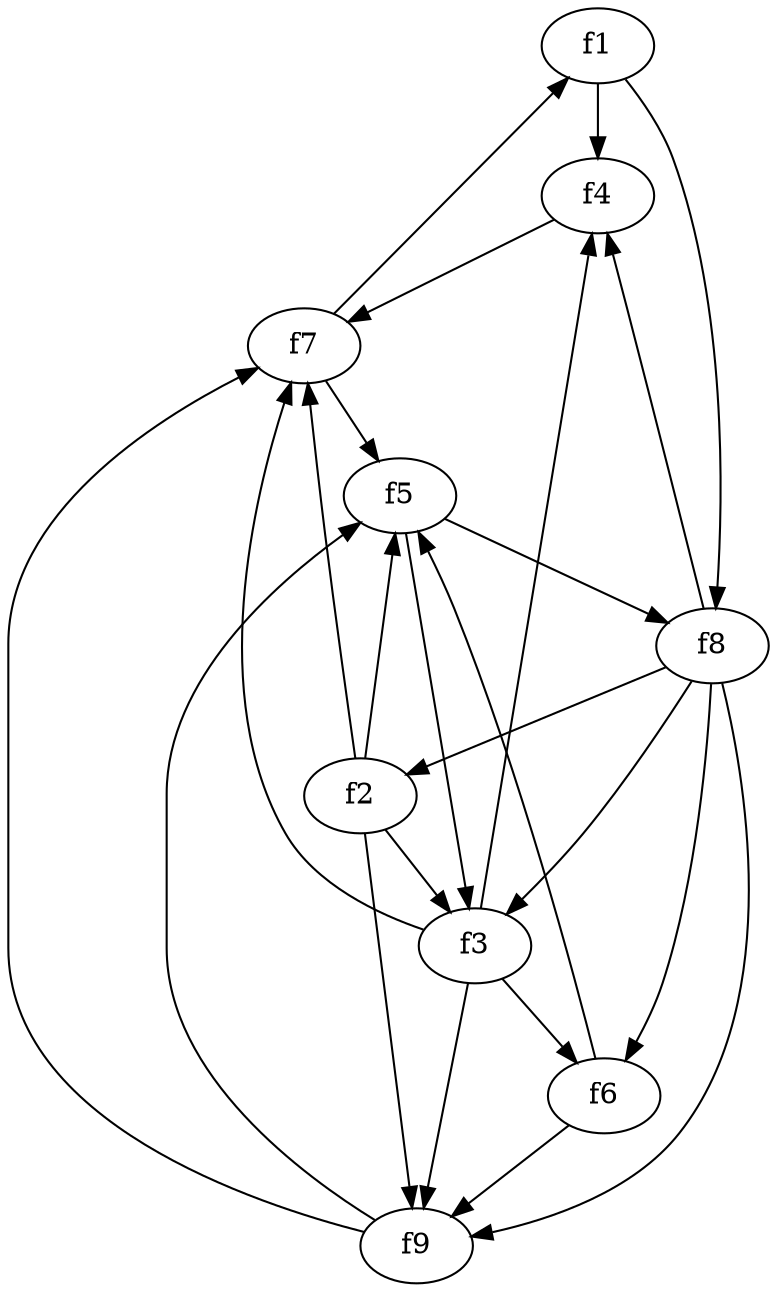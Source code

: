 strict digraph  {
f1;
f2;
f3;
f4;
f5;
f6;
f7;
f8;
f9;
f1 -> f8  [weight=2];
f1 -> f4  [weight=2];
f2 -> f7  [weight=2];
f2 -> f5  [weight=2];
f2 -> f3  [weight=2];
f2 -> f9  [weight=2];
f3 -> f6  [weight=2];
f3 -> f7  [weight=2];
f3 -> f9  [weight=2];
f3 -> f4  [weight=2];
f4 -> f7  [weight=2];
f5 -> f3  [weight=2];
f5 -> f8  [weight=2];
f6 -> f9  [weight=2];
f6 -> f5  [weight=2];
f7 -> f5  [weight=2];
f7 -> f1  [weight=2];
f8 -> f9  [weight=2];
f8 -> f6  [weight=2];
f8 -> f4  [weight=2];
f8 -> f3  [weight=2];
f8 -> f2  [weight=2];
f9 -> f5  [weight=2];
f9 -> f7  [weight=2];
}
